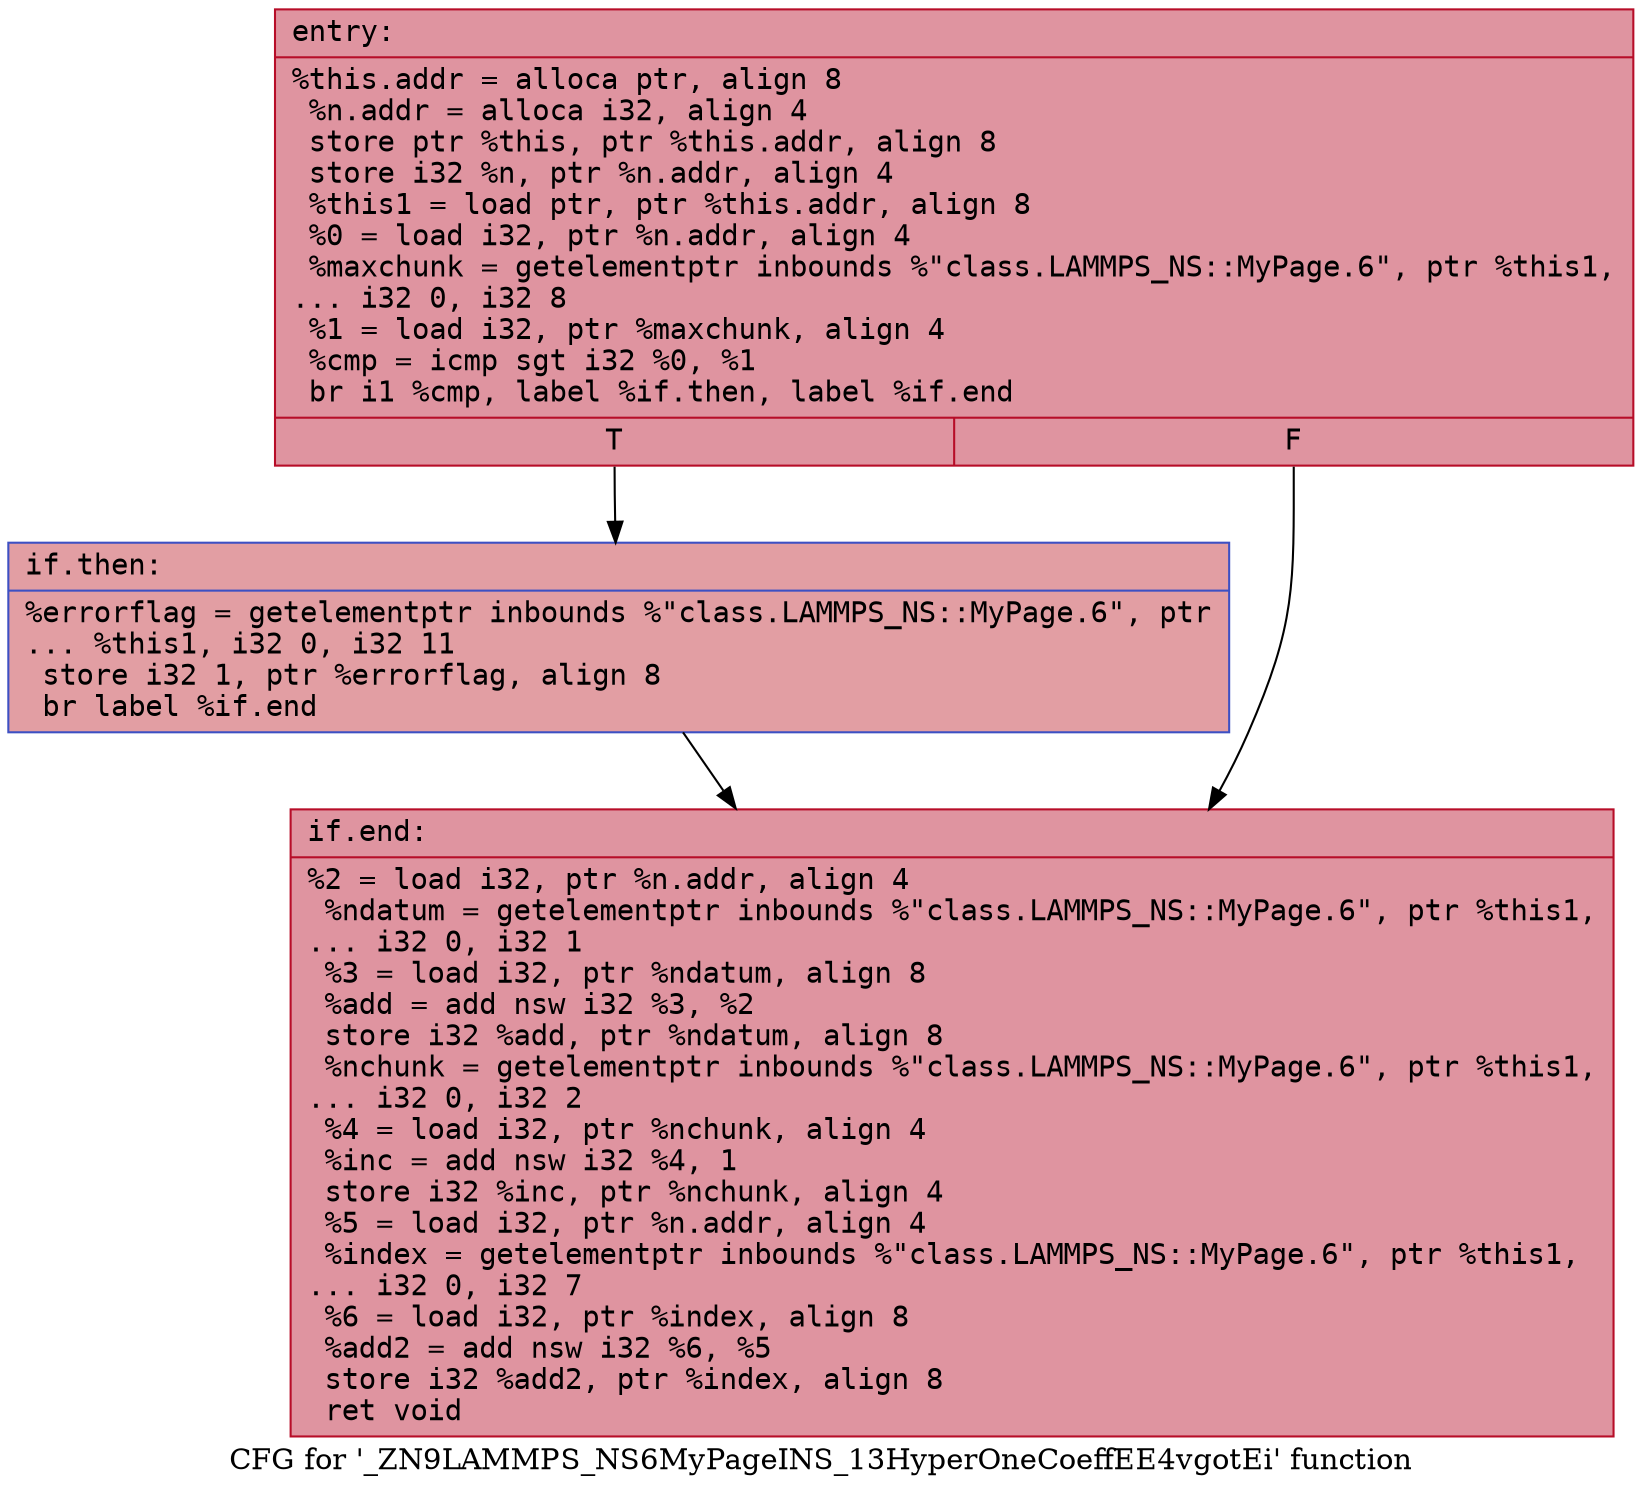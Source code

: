 digraph "CFG for '_ZN9LAMMPS_NS6MyPageINS_13HyperOneCoeffEE4vgotEi' function" {
	label="CFG for '_ZN9LAMMPS_NS6MyPageINS_13HyperOneCoeffEE4vgotEi' function";

	Node0x556aefa04d80 [shape=record,color="#b70d28ff", style=filled, fillcolor="#b70d2870" fontname="Courier",label="{entry:\l|  %this.addr = alloca ptr, align 8\l  %n.addr = alloca i32, align 4\l  store ptr %this, ptr %this.addr, align 8\l  store i32 %n, ptr %n.addr, align 4\l  %this1 = load ptr, ptr %this.addr, align 8\l  %0 = load i32, ptr %n.addr, align 4\l  %maxchunk = getelementptr inbounds %\"class.LAMMPS_NS::MyPage.6\", ptr %this1,\l... i32 0, i32 8\l  %1 = load i32, ptr %maxchunk, align 4\l  %cmp = icmp sgt i32 %0, %1\l  br i1 %cmp, label %if.then, label %if.end\l|{<s0>T|<s1>F}}"];
	Node0x556aefa04d80:s0 -> Node0x556aefa05380[tooltip="entry -> if.then\nProbability 50.00%" ];
	Node0x556aefa04d80:s1 -> Node0x556aefa053f0[tooltip="entry -> if.end\nProbability 50.00%" ];
	Node0x556aefa05380 [shape=record,color="#3d50c3ff", style=filled, fillcolor="#be242e70" fontname="Courier",label="{if.then:\l|  %errorflag = getelementptr inbounds %\"class.LAMMPS_NS::MyPage.6\", ptr\l... %this1, i32 0, i32 11\l  store i32 1, ptr %errorflag, align 8\l  br label %if.end\l}"];
	Node0x556aefa05380 -> Node0x556aefa053f0[tooltip="if.then -> if.end\nProbability 100.00%" ];
	Node0x556aefa053f0 [shape=record,color="#b70d28ff", style=filled, fillcolor="#b70d2870" fontname="Courier",label="{if.end:\l|  %2 = load i32, ptr %n.addr, align 4\l  %ndatum = getelementptr inbounds %\"class.LAMMPS_NS::MyPage.6\", ptr %this1,\l... i32 0, i32 1\l  %3 = load i32, ptr %ndatum, align 8\l  %add = add nsw i32 %3, %2\l  store i32 %add, ptr %ndatum, align 8\l  %nchunk = getelementptr inbounds %\"class.LAMMPS_NS::MyPage.6\", ptr %this1,\l... i32 0, i32 2\l  %4 = load i32, ptr %nchunk, align 4\l  %inc = add nsw i32 %4, 1\l  store i32 %inc, ptr %nchunk, align 4\l  %5 = load i32, ptr %n.addr, align 4\l  %index = getelementptr inbounds %\"class.LAMMPS_NS::MyPage.6\", ptr %this1,\l... i32 0, i32 7\l  %6 = load i32, ptr %index, align 8\l  %add2 = add nsw i32 %6, %5\l  store i32 %add2, ptr %index, align 8\l  ret void\l}"];
}
